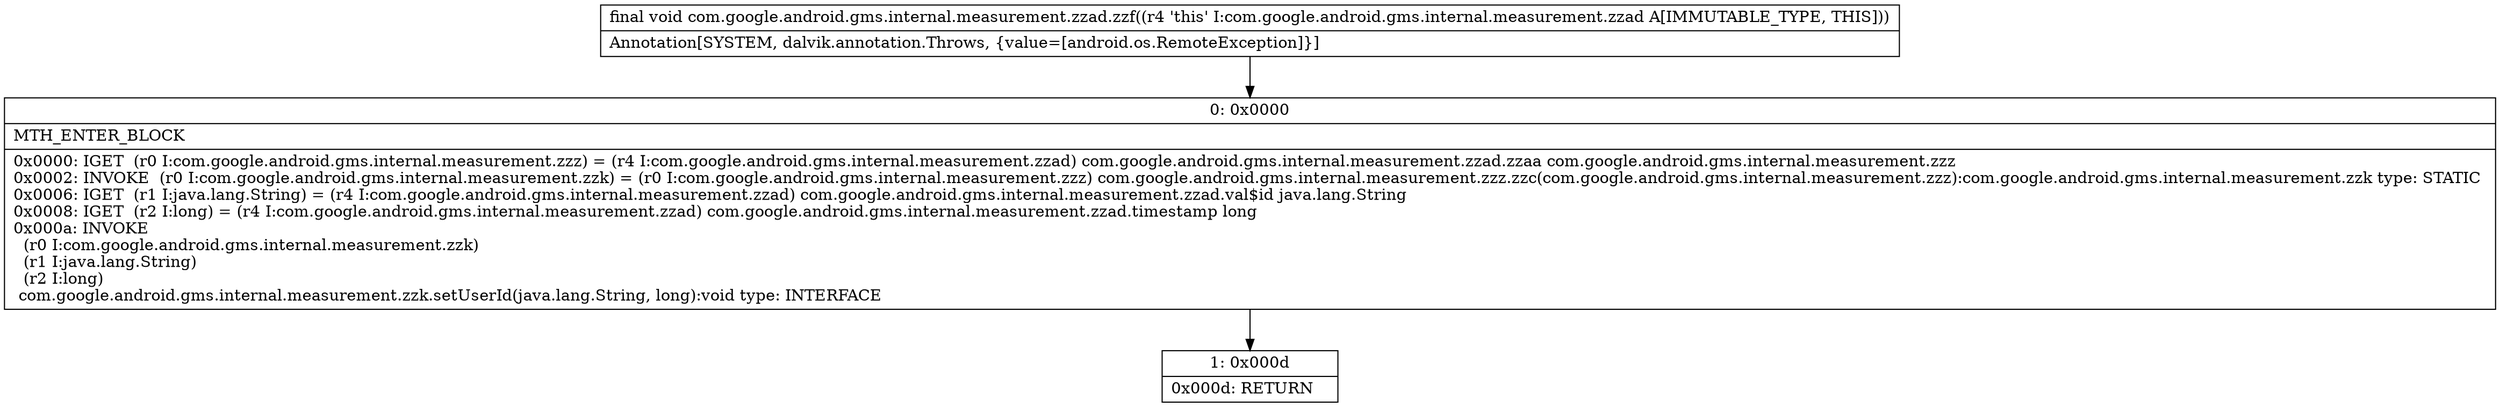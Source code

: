 digraph "CFG forcom.google.android.gms.internal.measurement.zzad.zzf()V" {
Node_0 [shape=record,label="{0\:\ 0x0000|MTH_ENTER_BLOCK\l|0x0000: IGET  (r0 I:com.google.android.gms.internal.measurement.zzz) = (r4 I:com.google.android.gms.internal.measurement.zzad) com.google.android.gms.internal.measurement.zzad.zzaa com.google.android.gms.internal.measurement.zzz \l0x0002: INVOKE  (r0 I:com.google.android.gms.internal.measurement.zzk) = (r0 I:com.google.android.gms.internal.measurement.zzz) com.google.android.gms.internal.measurement.zzz.zzc(com.google.android.gms.internal.measurement.zzz):com.google.android.gms.internal.measurement.zzk type: STATIC \l0x0006: IGET  (r1 I:java.lang.String) = (r4 I:com.google.android.gms.internal.measurement.zzad) com.google.android.gms.internal.measurement.zzad.val$id java.lang.String \l0x0008: IGET  (r2 I:long) = (r4 I:com.google.android.gms.internal.measurement.zzad) com.google.android.gms.internal.measurement.zzad.timestamp long \l0x000a: INVOKE  \l  (r0 I:com.google.android.gms.internal.measurement.zzk)\l  (r1 I:java.lang.String)\l  (r2 I:long)\l com.google.android.gms.internal.measurement.zzk.setUserId(java.lang.String, long):void type: INTERFACE \l}"];
Node_1 [shape=record,label="{1\:\ 0x000d|0x000d: RETURN   \l}"];
MethodNode[shape=record,label="{final void com.google.android.gms.internal.measurement.zzad.zzf((r4 'this' I:com.google.android.gms.internal.measurement.zzad A[IMMUTABLE_TYPE, THIS]))  | Annotation[SYSTEM, dalvik.annotation.Throws, \{value=[android.os.RemoteException]\}]\l}"];
MethodNode -> Node_0;
Node_0 -> Node_1;
}

